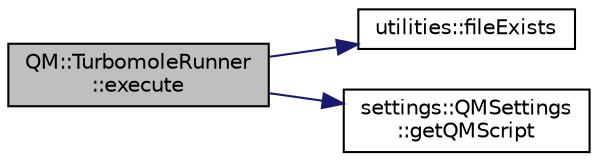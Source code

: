 digraph "QM::TurbomoleRunner::execute"
{
 // LATEX_PDF_SIZE
  edge [fontname="Helvetica",fontsize="10",labelfontname="Helvetica",labelfontsize="10"];
  node [fontname="Helvetica",fontsize="10",shape=record];
  rankdir="LR";
  Node1 [label="QM::TurbomoleRunner\l::execute",height=0.2,width=0.4,color="black", fillcolor="grey75", style="filled", fontcolor="black",tooltip="executes the external qm program"];
  Node1 -> Node2 [color="midnightblue",fontsize="10",style="solid",fontname="Helvetica"];
  Node2 [label="utilities::fileExists",height=0.2,width=0.4,color="black", fillcolor="white", style="filled",URL="$namespaceutilities.html#a5f99dc774ed5126fa493cdb1c7163308",tooltip="checks if a file exists and can be opened"];
  Node1 -> Node3 [color="midnightblue",fontsize="10",style="solid",fontname="Helvetica"];
  Node3 [label="settings::QMSettings\l::getQMScript",height=0.2,width=0.4,color="black", fillcolor="white", style="filled",URL="$classsettings_1_1QMSettings.html#a0db03ac058eacbb63812aa435bfb03db",tooltip=" "];
}
